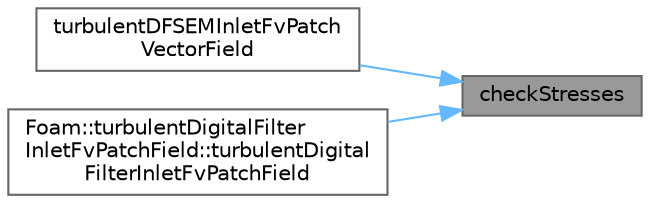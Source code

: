 digraph "checkStresses"
{
 // LATEX_PDF_SIZE
  bgcolor="transparent";
  edge [fontname=Helvetica,fontsize=10,labelfontname=Helvetica,labelfontsize=10];
  node [fontname=Helvetica,fontsize=10,shape=box,height=0.2,width=0.4];
  rankdir="RL";
  Node1 [id="Node000001",label="checkStresses",height=0.2,width=0.4,color="gray40", fillcolor="grey60", style="filled", fontcolor="black",tooltip=" "];
  Node1 -> Node2 [id="edge1_Node000001_Node000002",dir="back",color="steelblue1",style="solid",tooltip=" "];
  Node2 [id="Node000002",label="turbulentDFSEMInletFvPatch\lVectorField",height=0.2,width=0.4,color="grey40", fillcolor="white", style="filled",URL="$classFoam_1_1turbulentDFSEMInletFvPatchVectorField.html#a4c6d47502b95e5a94e7450b22ae3d49c",tooltip=" "];
  Node1 -> Node3 [id="edge2_Node000001_Node000003",dir="back",color="steelblue1",style="solid",tooltip=" "];
  Node3 [id="Node000003",label="Foam::turbulentDigitalFilter\lInletFvPatchField::turbulentDigital\lFilterInletFvPatchField",height=0.2,width=0.4,color="grey40", fillcolor="white", style="filled",URL="$classFoam_1_1turbulentDigitalFilterInletFvPatchField.html#a1741b516a399a12730162c4de73fd902",tooltip=" "];
}

